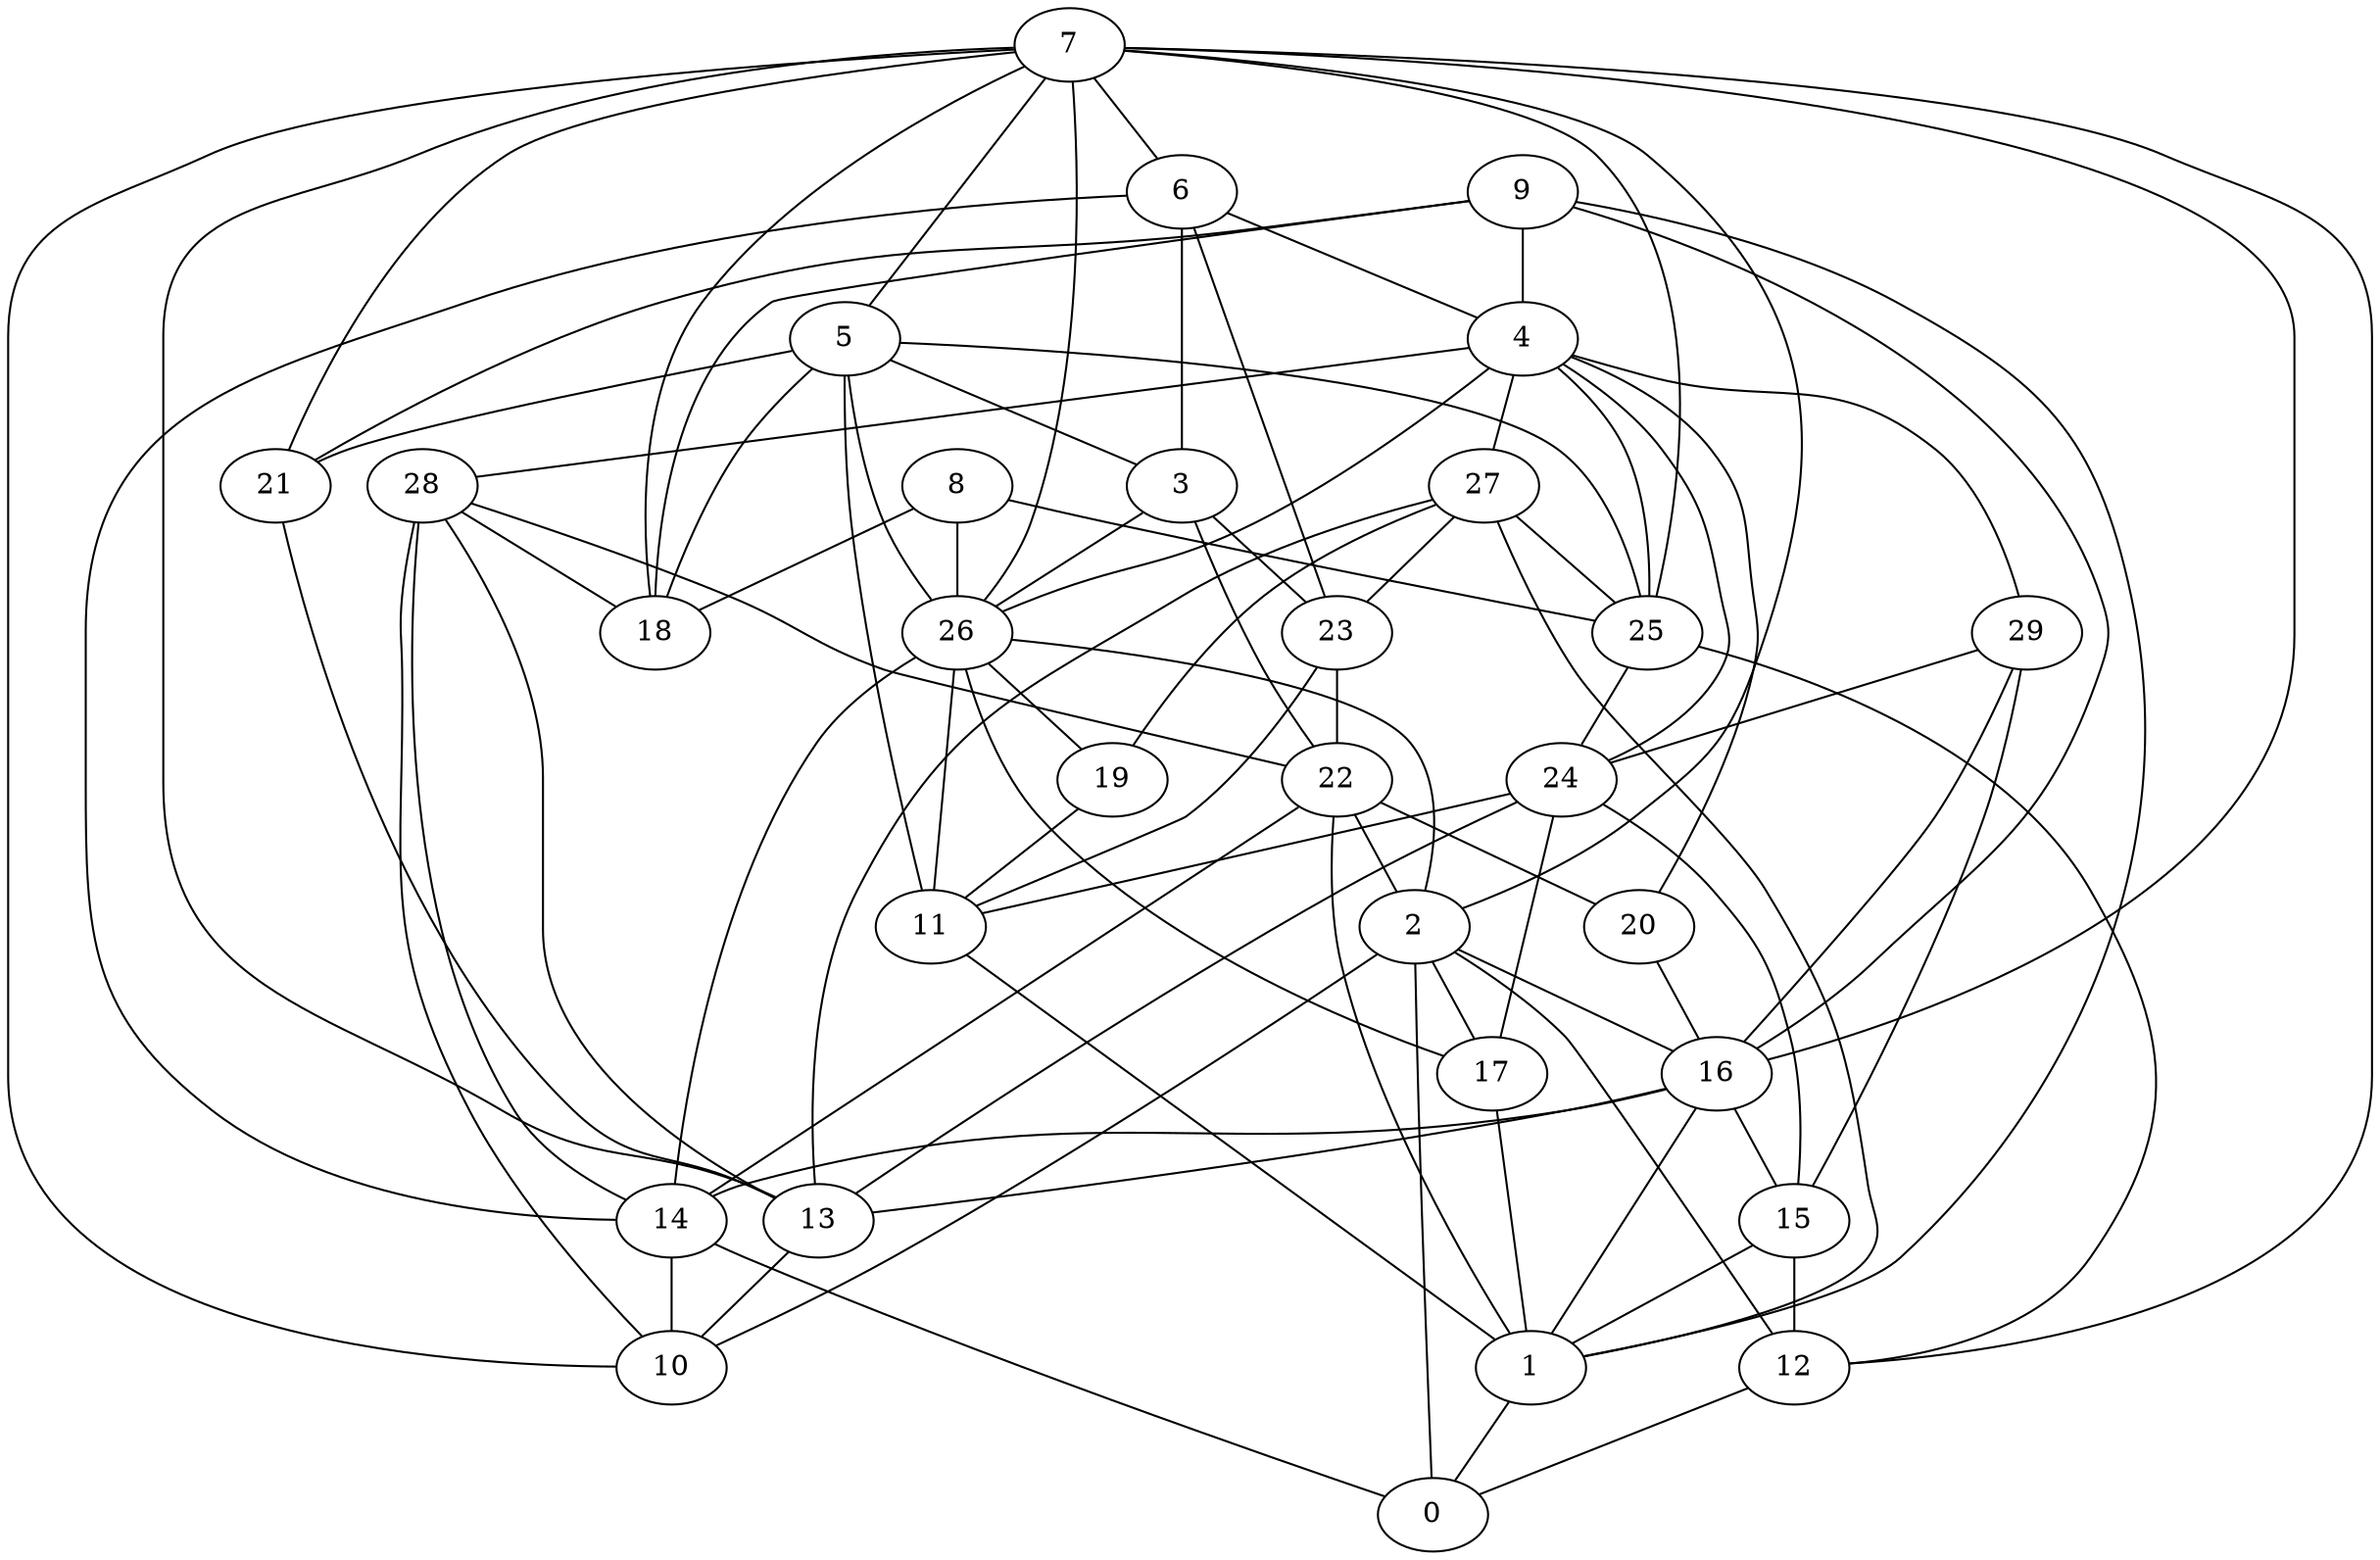 digraph GG_graph {

subgraph G_graph {
edge [color = black]
"8" -> "26" [dir = none]
"8" -> "18" [dir = none]
"8" -> "25" [dir = none]
"27" -> "19" [dir = none]
"27" -> "1" [dir = none]
"27" -> "13" [dir = none]
"27" -> "25" [dir = none]
"27" -> "23" [dir = none]
"22" -> "1" [dir = none]
"22" -> "2" [dir = none]
"22" -> "20" [dir = none]
"22" -> "14" [dir = none]
"9" -> "4" [dir = none]
"9" -> "16" [dir = none]
"9" -> "21" [dir = none]
"9" -> "18" [dir = none]
"9" -> "1" [dir = none]
"1" -> "0" [dir = none]
"28" -> "22" [dir = none]
"28" -> "10" [dir = none]
"28" -> "13" [dir = none]
"28" -> "14" [dir = none]
"28" -> "18" [dir = none]
"7" -> "12" [dir = none]
"7" -> "25" [dir = none]
"7" -> "2" [dir = none]
"7" -> "26" [dir = none]
"7" -> "13" [dir = none]
"7" -> "5" [dir = none]
"7" -> "18" [dir = none]
"7" -> "16" [dir = none]
"7" -> "21" [dir = none]
"7" -> "10" [dir = none]
"7" -> "6" [dir = none]
"17" -> "1" [dir = none]
"16" -> "15" [dir = none]
"16" -> "1" [dir = none]
"16" -> "14" [dir = none]
"16" -> "13" [dir = none]
"14" -> "10" [dir = none]
"14" -> "0" [dir = none]
"26" -> "14" [dir = none]
"26" -> "2" [dir = none]
"26" -> "19" [dir = none]
"26" -> "11" [dir = none]
"11" -> "1" [dir = none]
"5" -> "25" [dir = none]
"5" -> "11" [dir = none]
"5" -> "21" [dir = none]
"5" -> "3" [dir = none]
"5" -> "18" [dir = none]
"5" -> "26" [dir = none]
"19" -> "11" [dir = none]
"3" -> "26" [dir = none]
"3" -> "23" [dir = none]
"3" -> "22" [dir = none]
"6" -> "14" [dir = none]
"6" -> "23" [dir = none]
"6" -> "3" [dir = none]
"6" -> "4" [dir = none]
"4" -> "29" [dir = none]
"4" -> "20" [dir = none]
"4" -> "25" [dir = none]
"4" -> "24" [dir = none]
"4" -> "26" [dir = none]
"4" -> "27" [dir = none]
"4" -> "28" [dir = none]
"20" -> "16" [dir = none]
"15" -> "1" [dir = none]
"15" -> "12" [dir = none]
"13" -> "10" [dir = none]
"29" -> "16" [dir = none]
"29" -> "15" [dir = none]
"21" -> "13" [dir = none]
"23" -> "11" [dir = none]
"23" -> "22" [dir = none]
"12" -> "0" [dir = none]
"2" -> "16" [dir = none]
"2" -> "10" [dir = none]
"2" -> "0" [dir = none]
"2" -> "12" [dir = none]
"2" -> "17" [dir = none]
"25" -> "12" [dir = none]
"24" -> "17" [dir = none]
"24" -> "15" [dir = none]
"24" -> "11" [dir = none]
"24" -> "13" [dir = none]
"26" -> "17" [dir = none]
"29" -> "24" [dir = none]
"25" -> "24" [dir = none]
}

}
